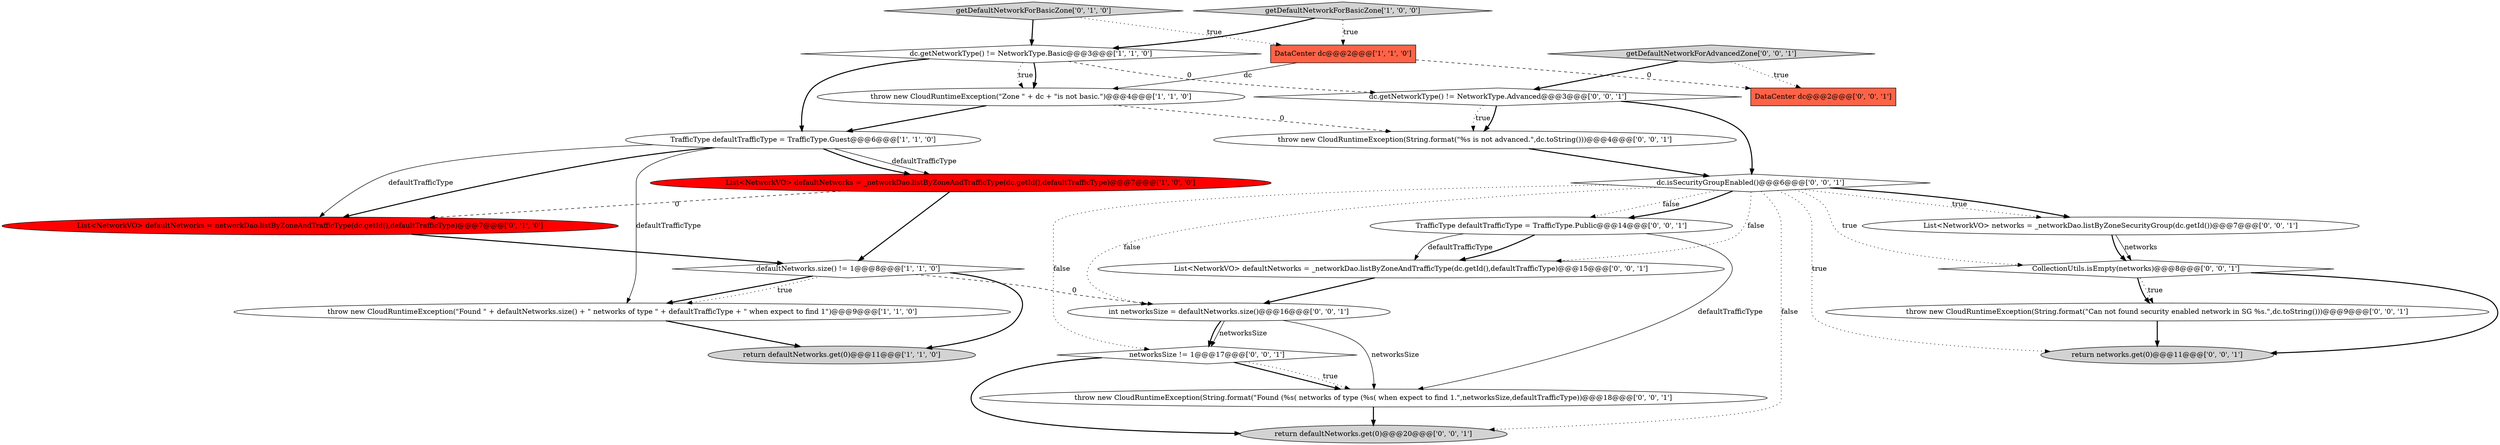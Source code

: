 digraph {
10 [style = filled, label = "getDefaultNetworkForBasicZone['0', '1', '0']", fillcolor = lightgray, shape = diamond image = "AAA0AAABBB2BBB"];
15 [style = filled, label = "DataCenter dc@@@2@@@['0', '0', '1']", fillcolor = tomato, shape = box image = "AAA0AAABBB3BBB"];
7 [style = filled, label = "defaultNetworks.size() != 1@@@8@@@['1', '1', '0']", fillcolor = white, shape = diamond image = "AAA0AAABBB1BBB"];
8 [style = filled, label = "throw new CloudRuntimeException(\"Found \" + defaultNetworks.size() + \" networks of type \" + defaultTrafficType + \" when expect to find 1\")@@@9@@@['1', '1', '0']", fillcolor = white, shape = ellipse image = "AAA0AAABBB1BBB"];
11 [style = filled, label = "throw new CloudRuntimeException(String.format(\"Found (%s( networks of type (%s( when expect to find 1.\",networksSize,defaultTrafficType))@@@18@@@['0', '0', '1']", fillcolor = white, shape = ellipse image = "AAA0AAABBB3BBB"];
19 [style = filled, label = "dc.isSecurityGroupEnabled()@@@6@@@['0', '0', '1']", fillcolor = white, shape = diamond image = "AAA0AAABBB3BBB"];
6 [style = filled, label = "DataCenter dc@@@2@@@['1', '1', '0']", fillcolor = tomato, shape = box image = "AAA0AAABBB1BBB"];
23 [style = filled, label = "throw new CloudRuntimeException(String.format(\"%s is not advanced.\",dc.toString()))@@@4@@@['0', '0', '1']", fillcolor = white, shape = ellipse image = "AAA0AAABBB3BBB"];
17 [style = filled, label = "CollectionUtils.isEmpty(networks)@@@8@@@['0', '0', '1']", fillcolor = white, shape = diamond image = "AAA0AAABBB3BBB"];
3 [style = filled, label = "getDefaultNetworkForBasicZone['1', '0', '0']", fillcolor = lightgray, shape = diamond image = "AAA0AAABBB1BBB"];
1 [style = filled, label = "dc.getNetworkType() != NetworkType.Basic@@@3@@@['1', '1', '0']", fillcolor = white, shape = diamond image = "AAA0AAABBB1BBB"];
16 [style = filled, label = "networksSize != 1@@@17@@@['0', '0', '1']", fillcolor = white, shape = diamond image = "AAA0AAABBB3BBB"];
9 [style = filled, label = "List<NetworkVO> defaultNetworks = networkDao.listByZoneAndTrafficType(dc.getId(),defaultTrafficType)@@@7@@@['0', '1', '0']", fillcolor = red, shape = ellipse image = "AAA1AAABBB2BBB"];
4 [style = filled, label = "return defaultNetworks.get(0)@@@11@@@['1', '1', '0']", fillcolor = lightgray, shape = ellipse image = "AAA0AAABBB1BBB"];
20 [style = filled, label = "List<NetworkVO> networks = _networkDao.listByZoneSecurityGroup(dc.getId())@@@7@@@['0', '0', '1']", fillcolor = white, shape = ellipse image = "AAA0AAABBB3BBB"];
0 [style = filled, label = "List<NetworkVO> defaultNetworks = _networkDao.listByZoneAndTrafficType(dc.getId(),defaultTrafficType)@@@7@@@['1', '0', '0']", fillcolor = red, shape = ellipse image = "AAA1AAABBB1BBB"];
13 [style = filled, label = "return networks.get(0)@@@11@@@['0', '0', '1']", fillcolor = lightgray, shape = ellipse image = "AAA0AAABBB3BBB"];
2 [style = filled, label = "TrafficType defaultTrafficType = TrafficType.Guest@@@6@@@['1', '1', '0']", fillcolor = white, shape = ellipse image = "AAA0AAABBB1BBB"];
24 [style = filled, label = "List<NetworkVO> defaultNetworks = _networkDao.listByZoneAndTrafficType(dc.getId(),defaultTrafficType)@@@15@@@['0', '0', '1']", fillcolor = white, shape = ellipse image = "AAA0AAABBB3BBB"];
22 [style = filled, label = "return defaultNetworks.get(0)@@@20@@@['0', '0', '1']", fillcolor = lightgray, shape = ellipse image = "AAA0AAABBB3BBB"];
18 [style = filled, label = "throw new CloudRuntimeException(String.format(\"Can not found security enabled network in SG %s.\",dc.toString()))@@@9@@@['0', '0', '1']", fillcolor = white, shape = ellipse image = "AAA0AAABBB3BBB"];
14 [style = filled, label = "dc.getNetworkType() != NetworkType.Advanced@@@3@@@['0', '0', '1']", fillcolor = white, shape = diamond image = "AAA0AAABBB3BBB"];
21 [style = filled, label = "TrafficType defaultTrafficType = TrafficType.Public@@@14@@@['0', '0', '1']", fillcolor = white, shape = ellipse image = "AAA0AAABBB3BBB"];
12 [style = filled, label = "getDefaultNetworkForAdvancedZone['0', '0', '1']", fillcolor = lightgray, shape = diamond image = "AAA0AAABBB3BBB"];
5 [style = filled, label = "throw new CloudRuntimeException(\"Zone \" + dc + \"is not basic.\")@@@4@@@['1', '1', '0']", fillcolor = white, shape = ellipse image = "AAA0AAABBB1BBB"];
25 [style = filled, label = "int networksSize = defaultNetworks.size()@@@16@@@['0', '0', '1']", fillcolor = white, shape = ellipse image = "AAA0AAABBB3BBB"];
1->5 [style = bold, label=""];
10->6 [style = dotted, label="true"];
20->17 [style = bold, label=""];
25->16 [style = solid, label="networksSize"];
16->11 [style = bold, label=""];
3->1 [style = bold, label=""];
17->18 [style = dotted, label="true"];
1->14 [style = dashed, label="0"];
19->17 [style = dotted, label="true"];
5->23 [style = dashed, label="0"];
19->20 [style = dotted, label="true"];
19->20 [style = bold, label=""];
12->15 [style = dotted, label="true"];
19->22 [style = dotted, label="false"];
2->0 [style = solid, label="defaultTrafficType"];
14->23 [style = dotted, label="true"];
14->19 [style = bold, label=""];
21->24 [style = bold, label=""];
19->13 [style = dotted, label="true"];
7->4 [style = bold, label=""];
2->9 [style = bold, label=""];
3->6 [style = dotted, label="true"];
9->7 [style = bold, label=""];
7->8 [style = bold, label=""];
25->16 [style = bold, label=""];
19->25 [style = dotted, label="false"];
16->22 [style = bold, label=""];
2->9 [style = solid, label="defaultTrafficType"];
19->24 [style = dotted, label="false"];
0->7 [style = bold, label=""];
5->2 [style = bold, label=""];
2->8 [style = solid, label="defaultTrafficType"];
2->0 [style = bold, label=""];
21->11 [style = solid, label="defaultTrafficType"];
19->16 [style = dotted, label="false"];
14->23 [style = bold, label=""];
20->17 [style = solid, label="networks"];
6->15 [style = dashed, label="0"];
24->25 [style = bold, label=""];
23->19 [style = bold, label=""];
12->14 [style = bold, label=""];
19->21 [style = dotted, label="false"];
18->13 [style = bold, label=""];
11->22 [style = bold, label=""];
7->25 [style = dashed, label="0"];
6->5 [style = solid, label="dc"];
25->11 [style = solid, label="networksSize"];
1->2 [style = bold, label=""];
19->21 [style = bold, label=""];
17->13 [style = bold, label=""];
8->4 [style = bold, label=""];
0->9 [style = dashed, label="0"];
7->8 [style = dotted, label="true"];
16->11 [style = dotted, label="true"];
10->1 [style = bold, label=""];
1->5 [style = dotted, label="true"];
17->18 [style = bold, label=""];
21->24 [style = solid, label="defaultTrafficType"];
}
